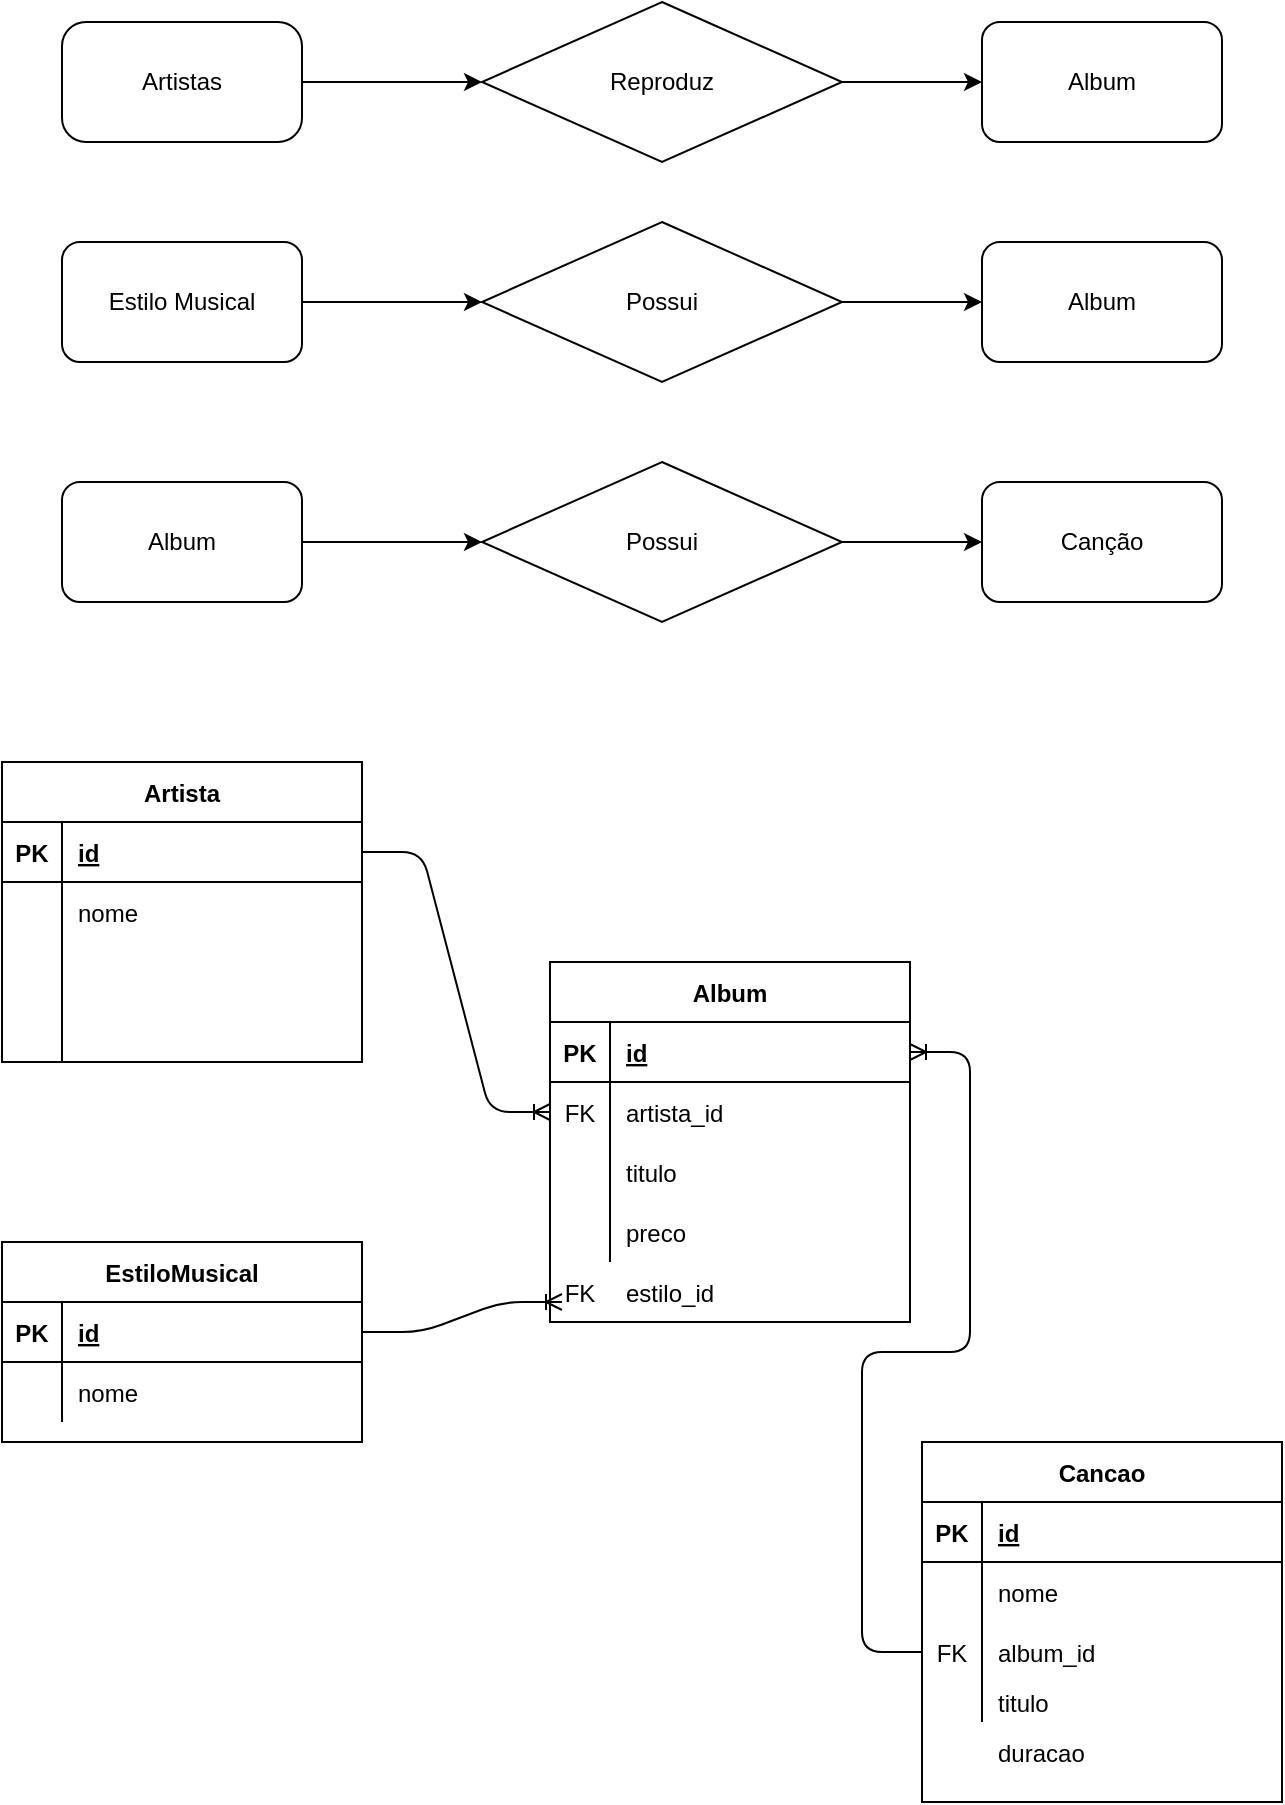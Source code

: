 <mxfile version="14.6.9" type="device"><diagram id="F7slNv24SBcxu_nZXp2C" name="Page-1"><mxGraphModel dx="958" dy="750" grid="1" gridSize="10" guides="1" tooltips="1" connect="1" arrows="1" fold="1" page="1" pageScale="1" pageWidth="827" pageHeight="1169" math="0" shadow="0"><root><mxCell id="0"/><mxCell id="1" parent="0"/><mxCell id="v42K62pYYZBzMME9LXnh-4" style="edgeStyle=orthogonalEdgeStyle;rounded=0;orthogonalLoop=1;jettySize=auto;html=1;exitX=1;exitY=0.5;exitDx=0;exitDy=0;entryX=0;entryY=0.5;entryDx=0;entryDy=0;" parent="1" source="v42K62pYYZBzMME9LXnh-1" target="v42K62pYYZBzMME9LXnh-3" edge="1"><mxGeometry relative="1" as="geometry"/></mxCell><mxCell id="v42K62pYYZBzMME9LXnh-1" value="Artistas" style="rounded=1;whiteSpace=wrap;html=1;arcSize=20;" parent="1" vertex="1"><mxGeometry x="80" y="170" width="120" height="60" as="geometry"/></mxCell><mxCell id="v42K62pYYZBzMME9LXnh-2" value="Album" style="rounded=1;whiteSpace=wrap;html=1;" parent="1" vertex="1"><mxGeometry x="540" y="170" width="120" height="60" as="geometry"/></mxCell><mxCell id="v42K62pYYZBzMME9LXnh-5" style="edgeStyle=orthogonalEdgeStyle;rounded=0;orthogonalLoop=1;jettySize=auto;html=1;exitX=1;exitY=0.5;exitDx=0;exitDy=0;entryX=0;entryY=0.5;entryDx=0;entryDy=0;" parent="1" source="v42K62pYYZBzMME9LXnh-3" target="v42K62pYYZBzMME9LXnh-2" edge="1"><mxGeometry relative="1" as="geometry"/></mxCell><mxCell id="v42K62pYYZBzMME9LXnh-3" value="Reproduz" style="rhombus;whiteSpace=wrap;html=1;" parent="1" vertex="1"><mxGeometry x="290" y="160" width="180" height="80" as="geometry"/></mxCell><mxCell id="v42K62pYYZBzMME9LXnh-7" style="edgeStyle=orthogonalEdgeStyle;rounded=0;orthogonalLoop=1;jettySize=auto;html=1;exitX=1;exitY=0.5;exitDx=0;exitDy=0;entryX=0;entryY=0.5;entryDx=0;entryDy=0;" parent="1" source="v42K62pYYZBzMME9LXnh-8" target="v42K62pYYZBzMME9LXnh-11" edge="1"><mxGeometry relative="1" as="geometry"/></mxCell><mxCell id="v42K62pYYZBzMME9LXnh-8" value="Estilo Musical" style="rounded=1;whiteSpace=wrap;html=1;" parent="1" vertex="1"><mxGeometry x="80" y="280" width="120" height="60" as="geometry"/></mxCell><mxCell id="v42K62pYYZBzMME9LXnh-9" value="Album" style="rounded=1;whiteSpace=wrap;html=1;" parent="1" vertex="1"><mxGeometry x="540" y="280" width="120" height="60" as="geometry"/></mxCell><mxCell id="v42K62pYYZBzMME9LXnh-10" style="edgeStyle=orthogonalEdgeStyle;rounded=0;orthogonalLoop=1;jettySize=auto;html=1;exitX=1;exitY=0.5;exitDx=0;exitDy=0;entryX=0;entryY=0.5;entryDx=0;entryDy=0;" parent="1" source="v42K62pYYZBzMME9LXnh-11" target="v42K62pYYZBzMME9LXnh-9" edge="1"><mxGeometry relative="1" as="geometry"/></mxCell><mxCell id="v42K62pYYZBzMME9LXnh-11" value="Possui" style="rhombus;whiteSpace=wrap;html=1;" parent="1" vertex="1"><mxGeometry x="290" y="270" width="180" height="80" as="geometry"/></mxCell><mxCell id="v42K62pYYZBzMME9LXnh-17" style="edgeStyle=orthogonalEdgeStyle;rounded=0;orthogonalLoop=1;jettySize=auto;html=1;exitX=1;exitY=0.5;exitDx=0;exitDy=0;entryX=0;entryY=0.5;entryDx=0;entryDy=0;" parent="1" source="v42K62pYYZBzMME9LXnh-18" target="v42K62pYYZBzMME9LXnh-21" edge="1"><mxGeometry relative="1" as="geometry"/></mxCell><mxCell id="v42K62pYYZBzMME9LXnh-18" value="Album" style="rounded=1;whiteSpace=wrap;html=1;" parent="1" vertex="1"><mxGeometry x="80" y="400" width="120" height="60" as="geometry"/></mxCell><mxCell id="v42K62pYYZBzMME9LXnh-19" value="Canção" style="rounded=1;whiteSpace=wrap;html=1;" parent="1" vertex="1"><mxGeometry x="540" y="400" width="120" height="60" as="geometry"/></mxCell><mxCell id="v42K62pYYZBzMME9LXnh-20" style="edgeStyle=orthogonalEdgeStyle;rounded=0;orthogonalLoop=1;jettySize=auto;html=1;exitX=1;exitY=0.5;exitDx=0;exitDy=0;entryX=0;entryY=0.5;entryDx=0;entryDy=0;" parent="1" source="v42K62pYYZBzMME9LXnh-21" target="v42K62pYYZBzMME9LXnh-19" edge="1"><mxGeometry relative="1" as="geometry"/></mxCell><mxCell id="v42K62pYYZBzMME9LXnh-21" value="Possui" style="rhombus;whiteSpace=wrap;html=1;" parent="1" vertex="1"><mxGeometry x="290" y="390" width="180" height="80" as="geometry"/></mxCell><mxCell id="v42K62pYYZBzMME9LXnh-22" value="Artista" style="shape=table;startSize=30;container=1;collapsible=1;childLayout=tableLayout;fixedRows=1;rowLines=0;fontStyle=1;align=center;resizeLast=1;" parent="1" vertex="1"><mxGeometry x="50" y="540" width="180" height="150" as="geometry"/></mxCell><mxCell id="v42K62pYYZBzMME9LXnh-23" value="" style="shape=partialRectangle;collapsible=0;dropTarget=0;pointerEvents=0;fillColor=none;top=0;left=0;bottom=1;right=0;points=[[0,0.5],[1,0.5]];portConstraint=eastwest;" parent="v42K62pYYZBzMME9LXnh-22" vertex="1"><mxGeometry y="30" width="180" height="30" as="geometry"/></mxCell><mxCell id="v42K62pYYZBzMME9LXnh-24" value="PK" style="shape=partialRectangle;connectable=0;fillColor=none;top=0;left=0;bottom=0;right=0;fontStyle=1;overflow=hidden;" parent="v42K62pYYZBzMME9LXnh-23" vertex="1"><mxGeometry width="30" height="30" as="geometry"/></mxCell><mxCell id="v42K62pYYZBzMME9LXnh-25" value="id" style="shape=partialRectangle;connectable=0;fillColor=none;top=0;left=0;bottom=0;right=0;align=left;spacingLeft=6;fontStyle=5;overflow=hidden;" parent="v42K62pYYZBzMME9LXnh-23" vertex="1"><mxGeometry x="30" width="150" height="30" as="geometry"/></mxCell><mxCell id="v42K62pYYZBzMME9LXnh-26" value="" style="shape=partialRectangle;collapsible=0;dropTarget=0;pointerEvents=0;fillColor=none;top=0;left=0;bottom=0;right=0;points=[[0,0.5],[1,0.5]];portConstraint=eastwest;" parent="v42K62pYYZBzMME9LXnh-22" vertex="1"><mxGeometry y="60" width="180" height="30" as="geometry"/></mxCell><mxCell id="v42K62pYYZBzMME9LXnh-27" value="" style="shape=partialRectangle;connectable=0;fillColor=none;top=0;left=0;bottom=0;right=0;editable=1;overflow=hidden;" parent="v42K62pYYZBzMME9LXnh-26" vertex="1"><mxGeometry width="30" height="30" as="geometry"/></mxCell><mxCell id="v42K62pYYZBzMME9LXnh-28" value="nome" style="shape=partialRectangle;connectable=0;fillColor=none;top=0;left=0;bottom=0;right=0;align=left;spacingLeft=6;overflow=hidden;" parent="v42K62pYYZBzMME9LXnh-26" vertex="1"><mxGeometry x="30" width="150" height="30" as="geometry"/></mxCell><mxCell id="v42K62pYYZBzMME9LXnh-29" value="" style="shape=partialRectangle;collapsible=0;dropTarget=0;pointerEvents=0;fillColor=none;top=0;left=0;bottom=0;right=0;points=[[0,0.5],[1,0.5]];portConstraint=eastwest;" parent="v42K62pYYZBzMME9LXnh-22" vertex="1"><mxGeometry y="90" width="180" height="30" as="geometry"/></mxCell><mxCell id="v42K62pYYZBzMME9LXnh-30" value="" style="shape=partialRectangle;connectable=0;fillColor=none;top=0;left=0;bottom=0;right=0;editable=1;overflow=hidden;" parent="v42K62pYYZBzMME9LXnh-29" vertex="1"><mxGeometry width="30" height="30" as="geometry"/></mxCell><mxCell id="v42K62pYYZBzMME9LXnh-31" value="" style="shape=partialRectangle;connectable=0;fillColor=none;top=0;left=0;bottom=0;right=0;align=left;spacingLeft=6;overflow=hidden;" parent="v42K62pYYZBzMME9LXnh-29" vertex="1"><mxGeometry x="30" width="150" height="30" as="geometry"/></mxCell><mxCell id="v42K62pYYZBzMME9LXnh-32" value="" style="shape=partialRectangle;collapsible=0;dropTarget=0;pointerEvents=0;fillColor=none;top=0;left=0;bottom=0;right=0;points=[[0,0.5],[1,0.5]];portConstraint=eastwest;" parent="v42K62pYYZBzMME9LXnh-22" vertex="1"><mxGeometry y="120" width="180" height="30" as="geometry"/></mxCell><mxCell id="v42K62pYYZBzMME9LXnh-33" value="" style="shape=partialRectangle;connectable=0;fillColor=none;top=0;left=0;bottom=0;right=0;editable=1;overflow=hidden;" parent="v42K62pYYZBzMME9LXnh-32" vertex="1"><mxGeometry width="30" height="30" as="geometry"/></mxCell><mxCell id="v42K62pYYZBzMME9LXnh-34" value="" style="shape=partialRectangle;connectable=0;fillColor=none;top=0;left=0;bottom=0;right=0;align=left;spacingLeft=6;overflow=hidden;" parent="v42K62pYYZBzMME9LXnh-32" vertex="1"><mxGeometry x="30" width="150" height="30" as="geometry"/></mxCell><mxCell id="v42K62pYYZBzMME9LXnh-48" value="EstiloMusical" style="shape=table;startSize=30;container=1;collapsible=1;childLayout=tableLayout;fixedRows=1;rowLines=0;fontStyle=1;align=center;resizeLast=1;" parent="1" vertex="1"><mxGeometry x="50" y="780" width="180" height="100" as="geometry"/></mxCell><mxCell id="v42K62pYYZBzMME9LXnh-49" value="" style="shape=partialRectangle;collapsible=0;dropTarget=0;pointerEvents=0;fillColor=none;top=0;left=0;bottom=1;right=0;points=[[0,0.5],[1,0.5]];portConstraint=eastwest;" parent="v42K62pYYZBzMME9LXnh-48" vertex="1"><mxGeometry y="30" width="180" height="30" as="geometry"/></mxCell><mxCell id="v42K62pYYZBzMME9LXnh-50" value="PK" style="shape=partialRectangle;connectable=0;fillColor=none;top=0;left=0;bottom=0;right=0;fontStyle=1;overflow=hidden;" parent="v42K62pYYZBzMME9LXnh-49" vertex="1"><mxGeometry width="30" height="30" as="geometry"/></mxCell><mxCell id="v42K62pYYZBzMME9LXnh-51" value="id" style="shape=partialRectangle;connectable=0;fillColor=none;top=0;left=0;bottom=0;right=0;align=left;spacingLeft=6;fontStyle=5;overflow=hidden;" parent="v42K62pYYZBzMME9LXnh-49" vertex="1"><mxGeometry x="30" width="150" height="30" as="geometry"/></mxCell><mxCell id="v42K62pYYZBzMME9LXnh-52" value="" style="shape=partialRectangle;collapsible=0;dropTarget=0;pointerEvents=0;fillColor=none;top=0;left=0;bottom=0;right=0;points=[[0,0.5],[1,0.5]];portConstraint=eastwest;" parent="v42K62pYYZBzMME9LXnh-48" vertex="1"><mxGeometry y="60" width="180" height="30" as="geometry"/></mxCell><mxCell id="v42K62pYYZBzMME9LXnh-53" value="" style="shape=partialRectangle;connectable=0;fillColor=none;top=0;left=0;bottom=0;right=0;editable=1;overflow=hidden;" parent="v42K62pYYZBzMME9LXnh-52" vertex="1"><mxGeometry width="30" height="30" as="geometry"/></mxCell><mxCell id="v42K62pYYZBzMME9LXnh-54" value="nome" style="shape=partialRectangle;connectable=0;fillColor=none;top=0;left=0;bottom=0;right=0;align=left;spacingLeft=6;overflow=hidden;fontStyle=0" parent="v42K62pYYZBzMME9LXnh-52" vertex="1"><mxGeometry x="30" width="150" height="30" as="geometry"/></mxCell><mxCell id="v42K62pYYZBzMME9LXnh-61" value="Album" style="shape=table;startSize=30;container=1;collapsible=1;childLayout=tableLayout;fixedRows=1;rowLines=0;fontStyle=1;align=center;resizeLast=1;" parent="1" vertex="1"><mxGeometry x="324" y="640" width="180" height="180" as="geometry"/></mxCell><mxCell id="v42K62pYYZBzMME9LXnh-62" value="" style="shape=partialRectangle;collapsible=0;dropTarget=0;pointerEvents=0;fillColor=none;top=0;left=0;bottom=1;right=0;points=[[0,0.5],[1,0.5]];portConstraint=eastwest;" parent="v42K62pYYZBzMME9LXnh-61" vertex="1"><mxGeometry y="30" width="180" height="30" as="geometry"/></mxCell><mxCell id="v42K62pYYZBzMME9LXnh-63" value="PK" style="shape=partialRectangle;connectable=0;fillColor=none;top=0;left=0;bottom=0;right=0;fontStyle=1;overflow=hidden;" parent="v42K62pYYZBzMME9LXnh-62" vertex="1"><mxGeometry width="30" height="30" as="geometry"/></mxCell><mxCell id="v42K62pYYZBzMME9LXnh-64" value="id" style="shape=partialRectangle;connectable=0;fillColor=none;top=0;left=0;bottom=0;right=0;align=left;spacingLeft=6;fontStyle=5;overflow=hidden;" parent="v42K62pYYZBzMME9LXnh-62" vertex="1"><mxGeometry x="30" width="150" height="30" as="geometry"/></mxCell><mxCell id="v42K62pYYZBzMME9LXnh-65" value="" style="shape=partialRectangle;collapsible=0;dropTarget=0;pointerEvents=0;fillColor=none;top=0;left=0;bottom=0;right=0;points=[[0,0.5],[1,0.5]];portConstraint=eastwest;" parent="v42K62pYYZBzMME9LXnh-61" vertex="1"><mxGeometry y="60" width="180" height="30" as="geometry"/></mxCell><mxCell id="v42K62pYYZBzMME9LXnh-66" value="FK" style="shape=partialRectangle;connectable=0;fillColor=none;top=0;left=0;bottom=0;right=0;editable=1;overflow=hidden;" parent="v42K62pYYZBzMME9LXnh-65" vertex="1"><mxGeometry width="30" height="30" as="geometry"/></mxCell><mxCell id="v42K62pYYZBzMME9LXnh-67" value="artista_id" style="shape=partialRectangle;connectable=0;fillColor=none;top=0;left=0;bottom=0;right=0;align=left;spacingLeft=6;overflow=hidden;" parent="v42K62pYYZBzMME9LXnh-65" vertex="1"><mxGeometry x="30" width="150" height="30" as="geometry"/></mxCell><mxCell id="v42K62pYYZBzMME9LXnh-68" value="" style="shape=partialRectangle;collapsible=0;dropTarget=0;pointerEvents=0;fillColor=none;top=0;left=0;bottom=0;right=0;points=[[0,0.5],[1,0.5]];portConstraint=eastwest;" parent="v42K62pYYZBzMME9LXnh-61" vertex="1"><mxGeometry y="90" width="180" height="30" as="geometry"/></mxCell><mxCell id="v42K62pYYZBzMME9LXnh-69" value="" style="shape=partialRectangle;connectable=0;fillColor=none;top=0;left=0;bottom=0;right=0;editable=1;overflow=hidden;" parent="v42K62pYYZBzMME9LXnh-68" vertex="1"><mxGeometry width="30" height="30" as="geometry"/></mxCell><mxCell id="v42K62pYYZBzMME9LXnh-70" value="titulo" style="shape=partialRectangle;connectable=0;fillColor=none;top=0;left=0;bottom=0;right=0;align=left;spacingLeft=6;overflow=hidden;" parent="v42K62pYYZBzMME9LXnh-68" vertex="1"><mxGeometry x="30" width="150" height="30" as="geometry"/></mxCell><mxCell id="v42K62pYYZBzMME9LXnh-71" value="" style="shape=partialRectangle;collapsible=0;dropTarget=0;pointerEvents=0;fillColor=none;top=0;left=0;bottom=0;right=0;points=[[0,0.5],[1,0.5]];portConstraint=eastwest;" parent="v42K62pYYZBzMME9LXnh-61" vertex="1"><mxGeometry y="120" width="180" height="30" as="geometry"/></mxCell><mxCell id="v42K62pYYZBzMME9LXnh-72" value="" style="shape=partialRectangle;connectable=0;fillColor=none;top=0;left=0;bottom=0;right=0;editable=1;overflow=hidden;" parent="v42K62pYYZBzMME9LXnh-71" vertex="1"><mxGeometry width="30" height="30" as="geometry"/></mxCell><mxCell id="v42K62pYYZBzMME9LXnh-73" value="preco" style="shape=partialRectangle;connectable=0;fillColor=none;top=0;left=0;bottom=0;right=0;align=left;spacingLeft=6;overflow=hidden;" parent="v42K62pYYZBzMME9LXnh-71" vertex="1"><mxGeometry x="30" width="150" height="30" as="geometry"/></mxCell><mxCell id="v42K62pYYZBzMME9LXnh-74" value="Cancao" style="shape=table;startSize=30;container=1;collapsible=1;childLayout=tableLayout;fixedRows=1;rowLines=0;fontStyle=1;align=center;resizeLast=1;" parent="1" vertex="1"><mxGeometry x="510" y="880" width="180" height="180" as="geometry"/></mxCell><mxCell id="v42K62pYYZBzMME9LXnh-75" value="" style="shape=partialRectangle;collapsible=0;dropTarget=0;pointerEvents=0;fillColor=none;top=0;left=0;bottom=1;right=0;points=[[0,0.5],[1,0.5]];portConstraint=eastwest;" parent="v42K62pYYZBzMME9LXnh-74" vertex="1"><mxGeometry y="30" width="180" height="30" as="geometry"/></mxCell><mxCell id="v42K62pYYZBzMME9LXnh-76" value="PK" style="shape=partialRectangle;connectable=0;fillColor=none;top=0;left=0;bottom=0;right=0;fontStyle=1;overflow=hidden;" parent="v42K62pYYZBzMME9LXnh-75" vertex="1"><mxGeometry width="30" height="30" as="geometry"/></mxCell><mxCell id="v42K62pYYZBzMME9LXnh-77" value="id" style="shape=partialRectangle;connectable=0;fillColor=none;top=0;left=0;bottom=0;right=0;align=left;spacingLeft=6;fontStyle=5;overflow=hidden;" parent="v42K62pYYZBzMME9LXnh-75" vertex="1"><mxGeometry x="30" width="150" height="30" as="geometry"/></mxCell><mxCell id="v42K62pYYZBzMME9LXnh-78" value="" style="shape=partialRectangle;collapsible=0;dropTarget=0;pointerEvents=0;fillColor=none;top=0;left=0;bottom=0;right=0;points=[[0,0.5],[1,0.5]];portConstraint=eastwest;" parent="v42K62pYYZBzMME9LXnh-74" vertex="1"><mxGeometry y="60" width="180" height="30" as="geometry"/></mxCell><mxCell id="v42K62pYYZBzMME9LXnh-79" value="" style="shape=partialRectangle;connectable=0;fillColor=none;top=0;left=0;bottom=0;right=0;editable=1;overflow=hidden;" parent="v42K62pYYZBzMME9LXnh-78" vertex="1"><mxGeometry width="30" height="30" as="geometry"/></mxCell><mxCell id="v42K62pYYZBzMME9LXnh-80" value="nome" style="shape=partialRectangle;connectable=0;fillColor=none;top=0;left=0;bottom=0;right=0;align=left;spacingLeft=6;overflow=hidden;" parent="v42K62pYYZBzMME9LXnh-78" vertex="1"><mxGeometry x="30" width="150" height="30" as="geometry"/></mxCell><mxCell id="v42K62pYYZBzMME9LXnh-81" value="" style="shape=partialRectangle;collapsible=0;dropTarget=0;pointerEvents=0;fillColor=none;top=0;left=0;bottom=0;right=0;points=[[0,0.5],[1,0.5]];portConstraint=eastwest;" parent="v42K62pYYZBzMME9LXnh-74" vertex="1"><mxGeometry y="90" width="180" height="30" as="geometry"/></mxCell><mxCell id="v42K62pYYZBzMME9LXnh-82" value="FK" style="shape=partialRectangle;connectable=0;fillColor=none;top=0;left=0;bottom=0;right=0;editable=1;overflow=hidden;" parent="v42K62pYYZBzMME9LXnh-81" vertex="1"><mxGeometry width="30" height="30" as="geometry"/></mxCell><mxCell id="v42K62pYYZBzMME9LXnh-83" value="album_id" style="shape=partialRectangle;connectable=0;fillColor=none;top=0;left=0;bottom=0;right=0;align=left;spacingLeft=6;overflow=hidden;" parent="v42K62pYYZBzMME9LXnh-81" vertex="1"><mxGeometry x="30" width="150" height="30" as="geometry"/></mxCell><mxCell id="v42K62pYYZBzMME9LXnh-84" value="" style="shape=partialRectangle;collapsible=0;dropTarget=0;pointerEvents=0;fillColor=none;top=0;left=0;bottom=0;right=0;points=[[0,0.5],[1,0.5]];portConstraint=eastwest;" parent="v42K62pYYZBzMME9LXnh-74" vertex="1"><mxGeometry y="120" width="180" height="20" as="geometry"/></mxCell><mxCell id="v42K62pYYZBzMME9LXnh-85" value="" style="shape=partialRectangle;connectable=0;fillColor=none;top=0;left=0;bottom=0;right=0;editable=1;overflow=hidden;" parent="v42K62pYYZBzMME9LXnh-84" vertex="1"><mxGeometry width="30" height="20" as="geometry"/></mxCell><mxCell id="v42K62pYYZBzMME9LXnh-86" value="titulo" style="shape=partialRectangle;connectable=0;fillColor=none;top=0;left=0;bottom=0;right=0;align=left;spacingLeft=6;overflow=hidden;" parent="v42K62pYYZBzMME9LXnh-84" vertex="1"><mxGeometry x="30" width="150" height="20" as="geometry"/></mxCell><mxCell id="v42K62pYYZBzMME9LXnh-87" value="estilo_id" style="shape=partialRectangle;connectable=0;fillColor=none;top=0;left=0;bottom=0;right=0;align=left;spacingLeft=6;overflow=hidden;" parent="1" vertex="1"><mxGeometry x="354" y="790" width="150" height="30" as="geometry"/></mxCell><mxCell id="v42K62pYYZBzMME9LXnh-88" value="FK" style="shape=partialRectangle;connectable=0;fillColor=none;top=0;left=0;bottom=0;right=0;editable=1;overflow=hidden;" parent="1" vertex="1"><mxGeometry x="324" y="790" width="30" height="30" as="geometry"/></mxCell><mxCell id="r0dS2ukcPJpfnzdqScIu-1" value="" style="edgeStyle=entityRelationEdgeStyle;fontSize=12;html=1;endArrow=ERoneToMany;" parent="1" source="v42K62pYYZBzMME9LXnh-23" target="v42K62pYYZBzMME9LXnh-65" edge="1"><mxGeometry width="100" height="100" relative="1" as="geometry"><mxPoint x="320" y="750" as="sourcePoint"/><mxPoint x="420" y="650" as="targetPoint"/></mxGeometry></mxCell><mxCell id="r0dS2ukcPJpfnzdqScIu-3" value="" style="edgeStyle=entityRelationEdgeStyle;fontSize=12;html=1;endArrow=ERoneToMany;exitX=1;exitY=0.5;exitDx=0;exitDy=0;" parent="1" source="v42K62pYYZBzMME9LXnh-49" edge="1"><mxGeometry width="100" height="100" relative="1" as="geometry"><mxPoint x="320" y="750" as="sourcePoint"/><mxPoint x="330" y="810" as="targetPoint"/></mxGeometry></mxCell><mxCell id="r0dS2ukcPJpfnzdqScIu-4" value="" style="edgeStyle=entityRelationEdgeStyle;fontSize=12;html=1;endArrow=ERoneToMany;exitX=0;exitY=0.5;exitDx=0;exitDy=0;entryX=1;entryY=0.5;entryDx=0;entryDy=0;" parent="1" source="v42K62pYYZBzMME9LXnh-81" target="v42K62pYYZBzMME9LXnh-62" edge="1"><mxGeometry width="100" height="100" relative="1" as="geometry"><mxPoint x="320" y="750" as="sourcePoint"/><mxPoint x="520" y="780" as="targetPoint"/></mxGeometry></mxCell><mxCell id="QkoSM_oHqKm4WRhwvpDV-1" value="duracao" style="shape=partialRectangle;connectable=0;fillColor=none;top=0;left=0;bottom=0;right=0;align=left;spacingLeft=6;overflow=hidden;" vertex="1" parent="1"><mxGeometry x="540" y="1020" width="150" height="30" as="geometry"/></mxCell></root></mxGraphModel></diagram></mxfile>